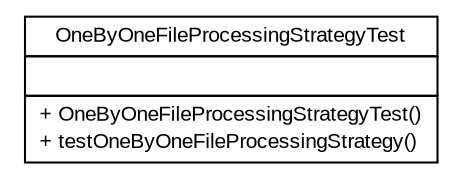 #!/usr/local/bin/dot
#
# Class diagram 
# Generated by UMLGraph version R5_6 (http://www.umlgraph.org/)
#

digraph G {
	edge [fontname="arial",fontsize=10,labelfontname="arial",labelfontsize=10];
	node [fontname="arial",fontsize=10,shape=plaintext];
	nodesep=0.25;
	ranksep=0.5;
	// com.github.mkolisnyk.muto.generator.filestrategies.OneByOneFileProcessingStrategyTest
	c31 [label=<<table title="com.github.mkolisnyk.muto.generator.filestrategies.OneByOneFileProcessingStrategyTest" border="0" cellborder="1" cellspacing="0" cellpadding="2" port="p" href="./OneByOneFileProcessingStrategyTest.html">
		<tr><td><table border="0" cellspacing="0" cellpadding="1">
<tr><td align="center" balign="center"> OneByOneFileProcessingStrategyTest </td></tr>
		</table></td></tr>
		<tr><td><table border="0" cellspacing="0" cellpadding="1">
<tr><td align="left" balign="left">  </td></tr>
		</table></td></tr>
		<tr><td><table border="0" cellspacing="0" cellpadding="1">
<tr><td align="left" balign="left"> + OneByOneFileProcessingStrategyTest() </td></tr>
<tr><td align="left" balign="left"> + testOneByOneFileProcessingStrategy() </td></tr>
		</table></td></tr>
		</table>>, URL="./OneByOneFileProcessingStrategyTest.html", fontname="arial", fontcolor="black", fontsize=10.0];
}

